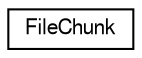 digraph "Graphical Class Hierarchy"
{
  edge [fontname="FreeSans",fontsize="10",labelfontname="FreeSans",labelfontsize="10"];
  node [fontname="FreeSans",fontsize="10",shape=record];
  rankdir="LR";
  Node0 [label="FileChunk",height=0.2,width=0.4,color="black", fillcolor="white", style="filled",URL="$structFileChunk.html"];
}
